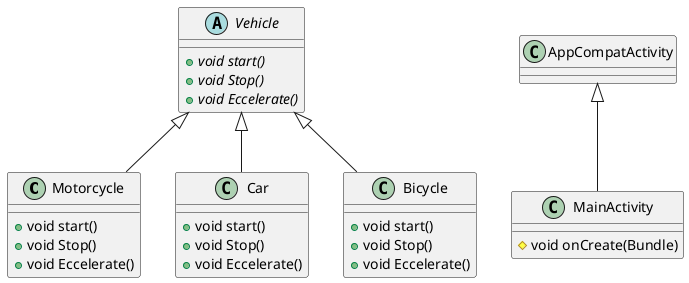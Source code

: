 @startuml
class Motorcycle {
+ void start()
+ void Stop()
+ void Eccelerate()
}

class Car {
+ void start()
+ void Stop()
+ void Eccelerate()
}

class Bicycle {
+ void start()
+ void Stop()
+ void Eccelerate()
}

abstract class Vehicle {
+ {abstract}void start()
+ {abstract}void Stop()
+ {abstract}void Eccelerate()
}

class MainActivity {
# void onCreate(Bundle)
}



Vehicle <|-- Motorcycle
Vehicle <|-- Car
Vehicle <|-- Bicycle
AppCompatActivity <|-- MainActivity
@enduml